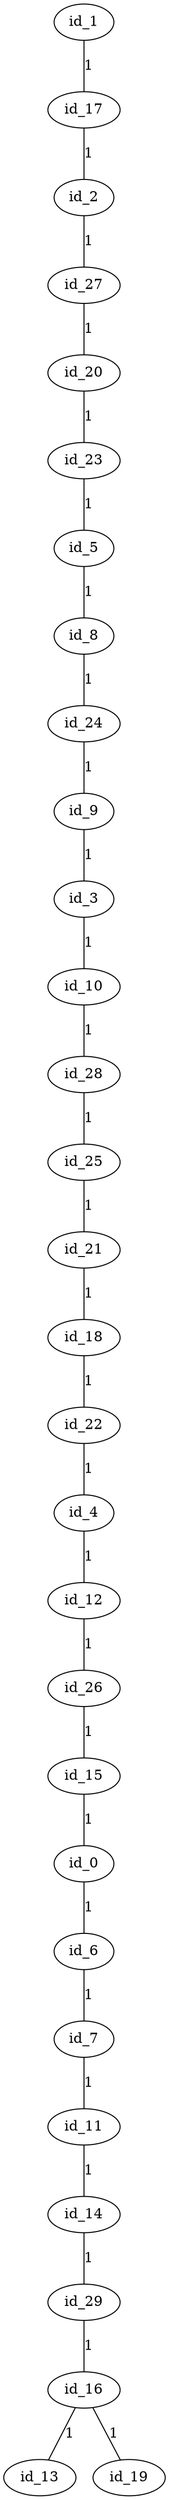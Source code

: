 graph GR{
id_0;
id_1;
id_2;
id_3;
id_4;
id_5;
id_6;
id_7;
id_8;
id_9;
id_10;
id_11;
id_12;
id_13;
id_14;
id_15;
id_16;
id_17;
id_18;
id_19;
id_20;
id_21;
id_22;
id_23;
id_24;
id_25;
id_26;
id_27;
id_28;
id_29;
id_1--id_17[label=1];
id_17--id_2[label=1];
id_2--id_27[label=1];
id_27--id_20[label=1];
id_20--id_23[label=1];
id_23--id_5[label=1];
id_5--id_8[label=1];
id_8--id_24[label=1];
id_24--id_9[label=1];
id_9--id_3[label=1];
id_3--id_10[label=1];
id_10--id_28[label=1];
id_28--id_25[label=1];
id_25--id_21[label=1];
id_21--id_18[label=1];
id_18--id_22[label=1];
id_22--id_4[label=1];
id_4--id_12[label=1];
id_12--id_26[label=1];
id_26--id_15[label=1];
id_15--id_0[label=1];
id_0--id_6[label=1];
id_6--id_7[label=1];
id_7--id_11[label=1];
id_11--id_14[label=1];
id_14--id_29[label=1];
id_29--id_16[label=1];
id_16--id_13[label=1];
id_16--id_19[label=1];
}